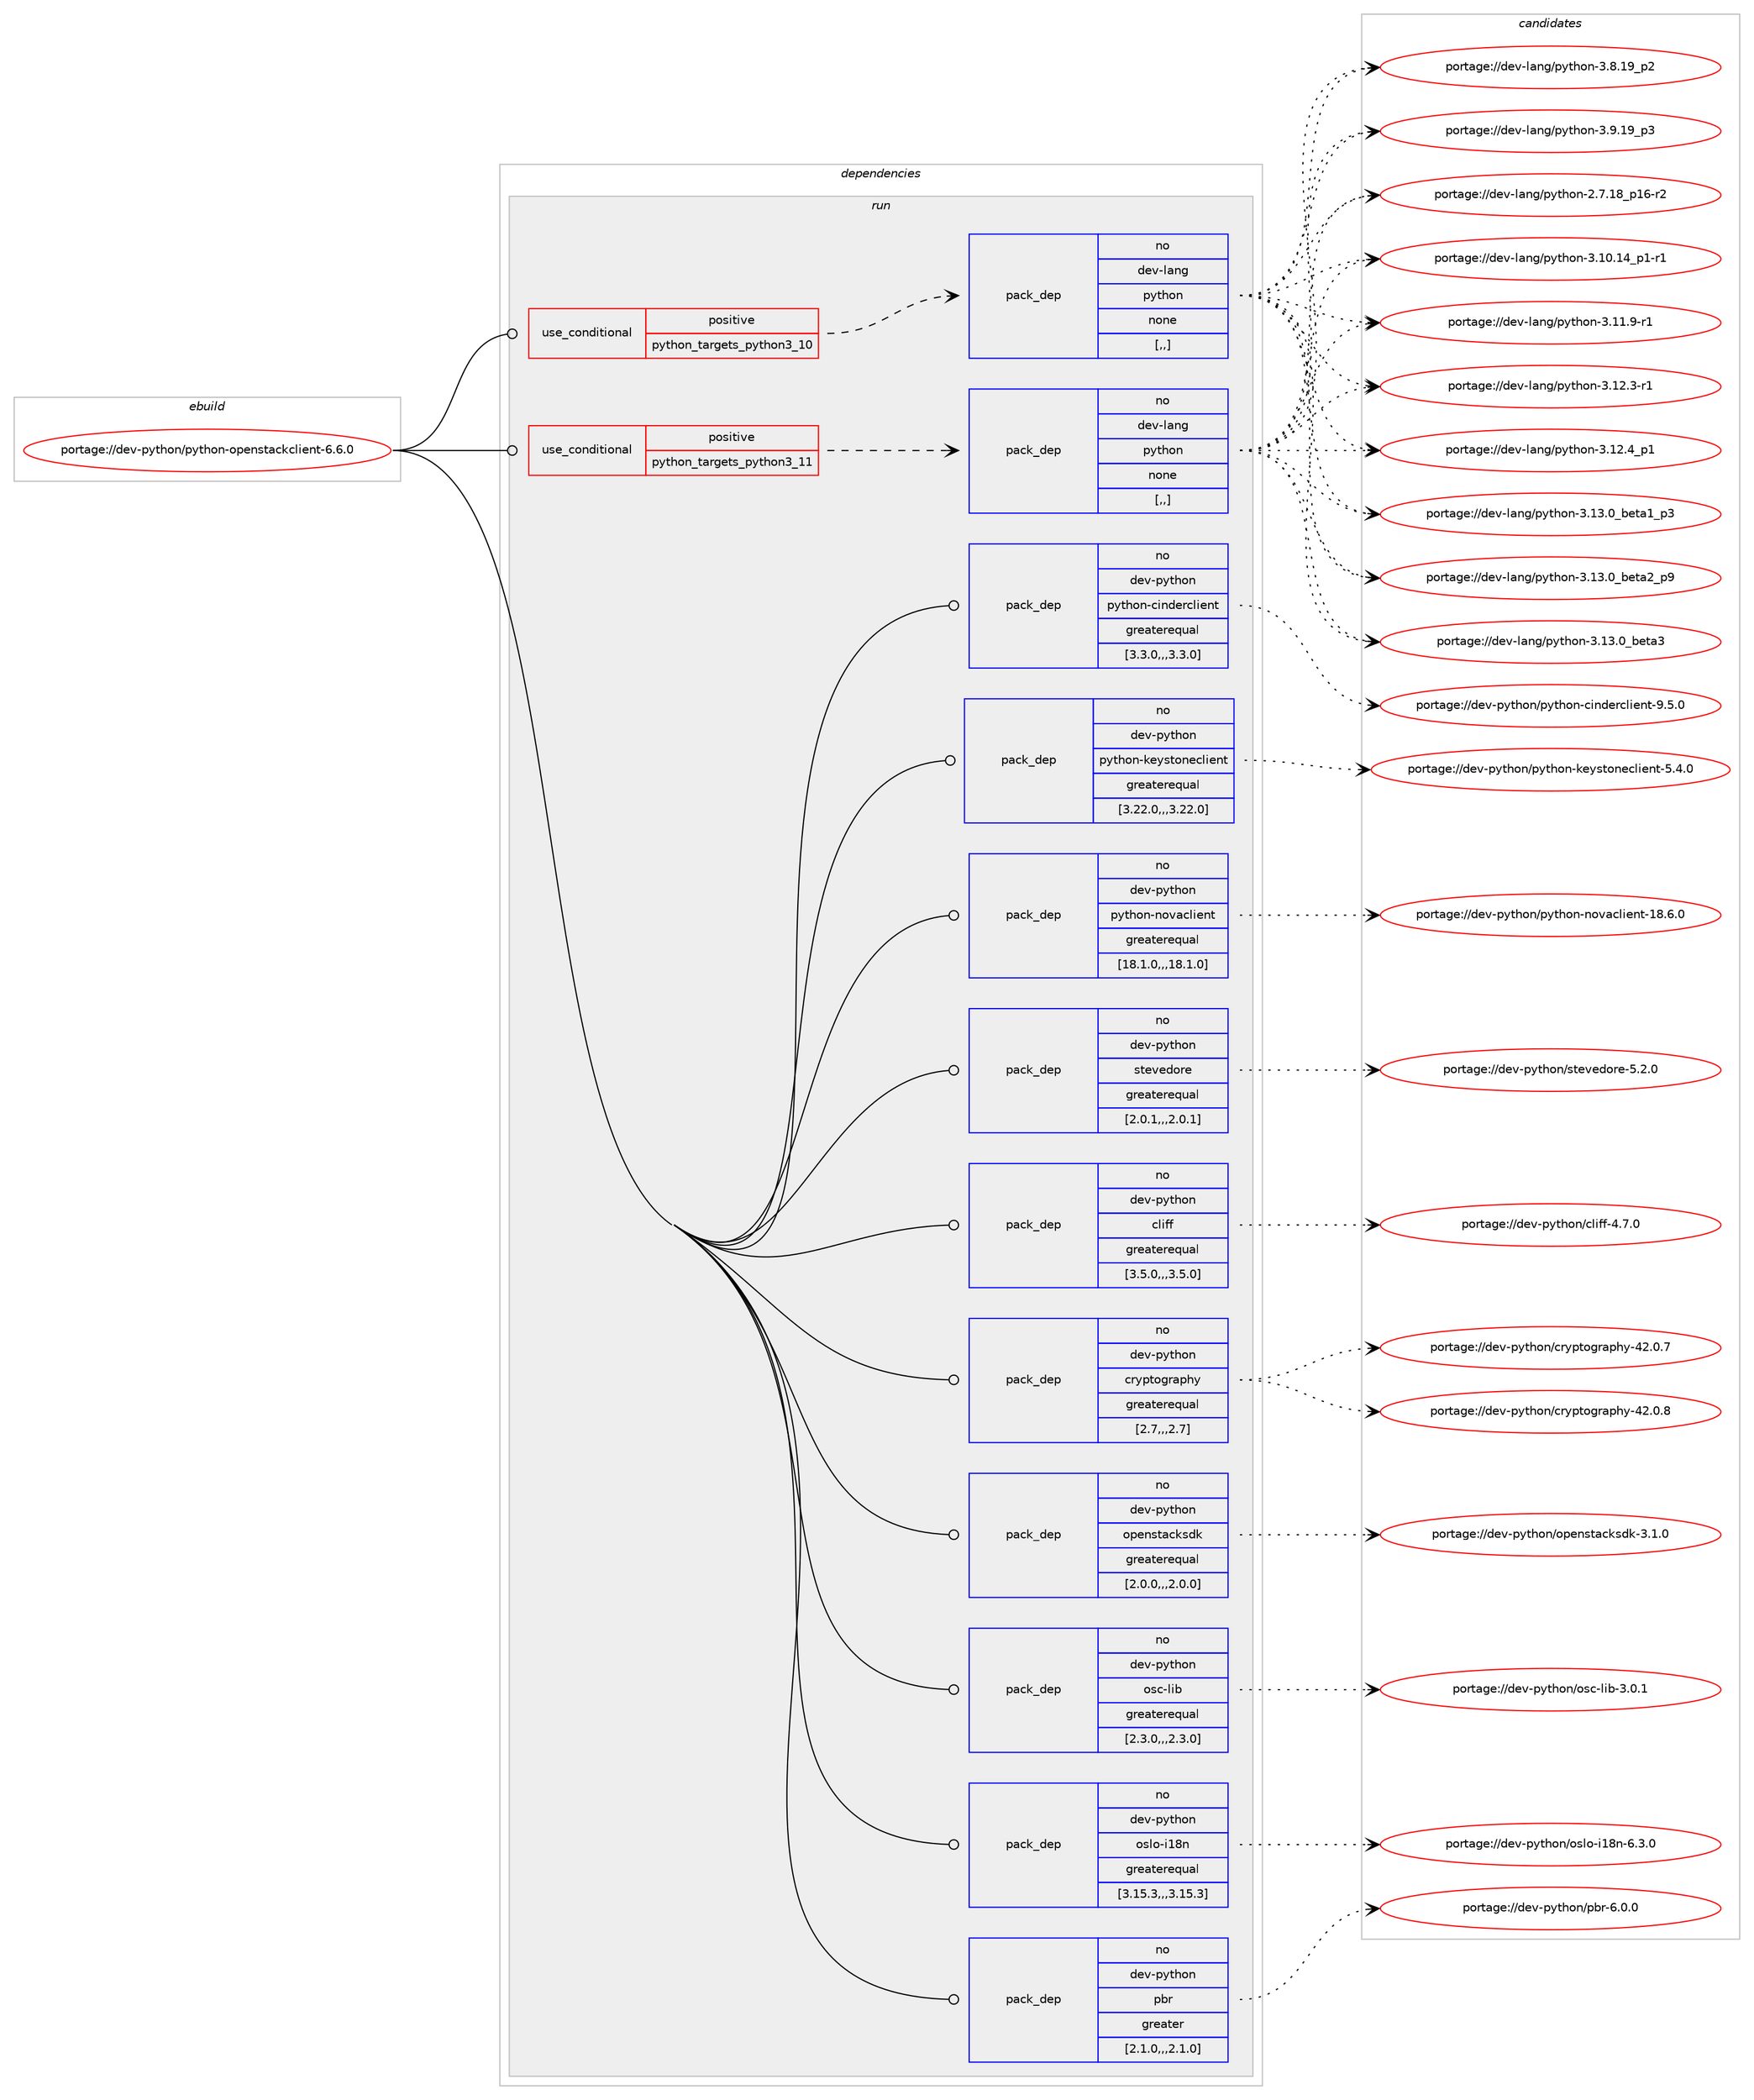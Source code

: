 digraph prolog {

# *************
# Graph options
# *************

newrank=true;
concentrate=true;
compound=true;
graph [rankdir=LR,fontname=Helvetica,fontsize=10,ranksep=1.5];#, ranksep=2.5, nodesep=0.2];
edge  [arrowhead=vee];
node  [fontname=Helvetica,fontsize=10];

# **********
# The ebuild
# **********

subgraph cluster_leftcol {
color=gray;
rank=same;
label=<<i>ebuild</i>>;
id [label="portage://dev-python/python-openstackclient-6.6.0", color=red, width=4, href="../dev-python/python-openstackclient-6.6.0.svg"];
}

# ****************
# The dependencies
# ****************

subgraph cluster_midcol {
color=gray;
label=<<i>dependencies</i>>;
subgraph cluster_compile {
fillcolor="#eeeeee";
style=filled;
label=<<i>compile</i>>;
}
subgraph cluster_compileandrun {
fillcolor="#eeeeee";
style=filled;
label=<<i>compile and run</i>>;
}
subgraph cluster_run {
fillcolor="#eeeeee";
style=filled;
label=<<i>run</i>>;
subgraph cond37123 {
dependency156256 [label=<<TABLE BORDER="0" CELLBORDER="1" CELLSPACING="0" CELLPADDING="4"><TR><TD ROWSPAN="3" CELLPADDING="10">use_conditional</TD></TR><TR><TD>positive</TD></TR><TR><TD>python_targets_python3_10</TD></TR></TABLE>>, shape=none, color=red];
subgraph pack117897 {
dependency156257 [label=<<TABLE BORDER="0" CELLBORDER="1" CELLSPACING="0" CELLPADDING="4" WIDTH="220"><TR><TD ROWSPAN="6" CELLPADDING="30">pack_dep</TD></TR><TR><TD WIDTH="110">no</TD></TR><TR><TD>dev-lang</TD></TR><TR><TD>python</TD></TR><TR><TD>none</TD></TR><TR><TD>[,,]</TD></TR></TABLE>>, shape=none, color=blue];
}
dependency156256:e -> dependency156257:w [weight=20,style="dashed",arrowhead="vee"];
}
id:e -> dependency156256:w [weight=20,style="solid",arrowhead="odot"];
subgraph cond37124 {
dependency156258 [label=<<TABLE BORDER="0" CELLBORDER="1" CELLSPACING="0" CELLPADDING="4"><TR><TD ROWSPAN="3" CELLPADDING="10">use_conditional</TD></TR><TR><TD>positive</TD></TR><TR><TD>python_targets_python3_11</TD></TR></TABLE>>, shape=none, color=red];
subgraph pack117898 {
dependency156259 [label=<<TABLE BORDER="0" CELLBORDER="1" CELLSPACING="0" CELLPADDING="4" WIDTH="220"><TR><TD ROWSPAN="6" CELLPADDING="30">pack_dep</TD></TR><TR><TD WIDTH="110">no</TD></TR><TR><TD>dev-lang</TD></TR><TR><TD>python</TD></TR><TR><TD>none</TD></TR><TR><TD>[,,]</TD></TR></TABLE>>, shape=none, color=blue];
}
dependency156258:e -> dependency156259:w [weight=20,style="dashed",arrowhead="vee"];
}
id:e -> dependency156258:w [weight=20,style="solid",arrowhead="odot"];
subgraph pack117899 {
dependency156260 [label=<<TABLE BORDER="0" CELLBORDER="1" CELLSPACING="0" CELLPADDING="4" WIDTH="220"><TR><TD ROWSPAN="6" CELLPADDING="30">pack_dep</TD></TR><TR><TD WIDTH="110">no</TD></TR><TR><TD>dev-python</TD></TR><TR><TD>cliff</TD></TR><TR><TD>greaterequal</TD></TR><TR><TD>[3.5.0,,,3.5.0]</TD></TR></TABLE>>, shape=none, color=blue];
}
id:e -> dependency156260:w [weight=20,style="solid",arrowhead="odot"];
subgraph pack117900 {
dependency156261 [label=<<TABLE BORDER="0" CELLBORDER="1" CELLSPACING="0" CELLPADDING="4" WIDTH="220"><TR><TD ROWSPAN="6" CELLPADDING="30">pack_dep</TD></TR><TR><TD WIDTH="110">no</TD></TR><TR><TD>dev-python</TD></TR><TR><TD>cryptography</TD></TR><TR><TD>greaterequal</TD></TR><TR><TD>[2.7,,,2.7]</TD></TR></TABLE>>, shape=none, color=blue];
}
id:e -> dependency156261:w [weight=20,style="solid",arrowhead="odot"];
subgraph pack117901 {
dependency156262 [label=<<TABLE BORDER="0" CELLBORDER="1" CELLSPACING="0" CELLPADDING="4" WIDTH="220"><TR><TD ROWSPAN="6" CELLPADDING="30">pack_dep</TD></TR><TR><TD WIDTH="110">no</TD></TR><TR><TD>dev-python</TD></TR><TR><TD>openstacksdk</TD></TR><TR><TD>greaterequal</TD></TR><TR><TD>[2.0.0,,,2.0.0]</TD></TR></TABLE>>, shape=none, color=blue];
}
id:e -> dependency156262:w [weight=20,style="solid",arrowhead="odot"];
subgraph pack117902 {
dependency156263 [label=<<TABLE BORDER="0" CELLBORDER="1" CELLSPACING="0" CELLPADDING="4" WIDTH="220"><TR><TD ROWSPAN="6" CELLPADDING="30">pack_dep</TD></TR><TR><TD WIDTH="110">no</TD></TR><TR><TD>dev-python</TD></TR><TR><TD>osc-lib</TD></TR><TR><TD>greaterequal</TD></TR><TR><TD>[2.3.0,,,2.3.0]</TD></TR></TABLE>>, shape=none, color=blue];
}
id:e -> dependency156263:w [weight=20,style="solid",arrowhead="odot"];
subgraph pack117903 {
dependency156264 [label=<<TABLE BORDER="0" CELLBORDER="1" CELLSPACING="0" CELLPADDING="4" WIDTH="220"><TR><TD ROWSPAN="6" CELLPADDING="30">pack_dep</TD></TR><TR><TD WIDTH="110">no</TD></TR><TR><TD>dev-python</TD></TR><TR><TD>oslo-i18n</TD></TR><TR><TD>greaterequal</TD></TR><TR><TD>[3.15.3,,,3.15.3]</TD></TR></TABLE>>, shape=none, color=blue];
}
id:e -> dependency156264:w [weight=20,style="solid",arrowhead="odot"];
subgraph pack117904 {
dependency156265 [label=<<TABLE BORDER="0" CELLBORDER="1" CELLSPACING="0" CELLPADDING="4" WIDTH="220"><TR><TD ROWSPAN="6" CELLPADDING="30">pack_dep</TD></TR><TR><TD WIDTH="110">no</TD></TR><TR><TD>dev-python</TD></TR><TR><TD>pbr</TD></TR><TR><TD>greater</TD></TR><TR><TD>[2.1.0,,,2.1.0]</TD></TR></TABLE>>, shape=none, color=blue];
}
id:e -> dependency156265:w [weight=20,style="solid",arrowhead="odot"];
subgraph pack117905 {
dependency156266 [label=<<TABLE BORDER="0" CELLBORDER="1" CELLSPACING="0" CELLPADDING="4" WIDTH="220"><TR><TD ROWSPAN="6" CELLPADDING="30">pack_dep</TD></TR><TR><TD WIDTH="110">no</TD></TR><TR><TD>dev-python</TD></TR><TR><TD>python-cinderclient</TD></TR><TR><TD>greaterequal</TD></TR><TR><TD>[3.3.0,,,3.3.0]</TD></TR></TABLE>>, shape=none, color=blue];
}
id:e -> dependency156266:w [weight=20,style="solid",arrowhead="odot"];
subgraph pack117906 {
dependency156267 [label=<<TABLE BORDER="0" CELLBORDER="1" CELLSPACING="0" CELLPADDING="4" WIDTH="220"><TR><TD ROWSPAN="6" CELLPADDING="30">pack_dep</TD></TR><TR><TD WIDTH="110">no</TD></TR><TR><TD>dev-python</TD></TR><TR><TD>python-keystoneclient</TD></TR><TR><TD>greaterequal</TD></TR><TR><TD>[3.22.0,,,3.22.0]</TD></TR></TABLE>>, shape=none, color=blue];
}
id:e -> dependency156267:w [weight=20,style="solid",arrowhead="odot"];
subgraph pack117907 {
dependency156268 [label=<<TABLE BORDER="0" CELLBORDER="1" CELLSPACING="0" CELLPADDING="4" WIDTH="220"><TR><TD ROWSPAN="6" CELLPADDING="30">pack_dep</TD></TR><TR><TD WIDTH="110">no</TD></TR><TR><TD>dev-python</TD></TR><TR><TD>python-novaclient</TD></TR><TR><TD>greaterequal</TD></TR><TR><TD>[18.1.0,,,18.1.0]</TD></TR></TABLE>>, shape=none, color=blue];
}
id:e -> dependency156268:w [weight=20,style="solid",arrowhead="odot"];
subgraph pack117908 {
dependency156269 [label=<<TABLE BORDER="0" CELLBORDER="1" CELLSPACING="0" CELLPADDING="4" WIDTH="220"><TR><TD ROWSPAN="6" CELLPADDING="30">pack_dep</TD></TR><TR><TD WIDTH="110">no</TD></TR><TR><TD>dev-python</TD></TR><TR><TD>stevedore</TD></TR><TR><TD>greaterequal</TD></TR><TR><TD>[2.0.1,,,2.0.1]</TD></TR></TABLE>>, shape=none, color=blue];
}
id:e -> dependency156269:w [weight=20,style="solid",arrowhead="odot"];
}
}

# **************
# The candidates
# **************

subgraph cluster_choices {
rank=same;
color=gray;
label=<<i>candidates</i>>;

subgraph choice117897 {
color=black;
nodesep=1;
choice100101118451089711010347112121116104111110455046554649569511249544511450 [label="portage://dev-lang/python-2.7.18_p16-r2", color=red, width=4,href="../dev-lang/python-2.7.18_p16-r2.svg"];
choice100101118451089711010347112121116104111110455146494846495295112494511449 [label="portage://dev-lang/python-3.10.14_p1-r1", color=red, width=4,href="../dev-lang/python-3.10.14_p1-r1.svg"];
choice100101118451089711010347112121116104111110455146494946574511449 [label="portage://dev-lang/python-3.11.9-r1", color=red, width=4,href="../dev-lang/python-3.11.9-r1.svg"];
choice100101118451089711010347112121116104111110455146495046514511449 [label="portage://dev-lang/python-3.12.3-r1", color=red, width=4,href="../dev-lang/python-3.12.3-r1.svg"];
choice100101118451089711010347112121116104111110455146495046529511249 [label="portage://dev-lang/python-3.12.4_p1", color=red, width=4,href="../dev-lang/python-3.12.4_p1.svg"];
choice10010111845108971101034711212111610411111045514649514648959810111697499511251 [label="portage://dev-lang/python-3.13.0_beta1_p3", color=red, width=4,href="../dev-lang/python-3.13.0_beta1_p3.svg"];
choice10010111845108971101034711212111610411111045514649514648959810111697509511257 [label="portage://dev-lang/python-3.13.0_beta2_p9", color=red, width=4,href="../dev-lang/python-3.13.0_beta2_p9.svg"];
choice1001011184510897110103471121211161041111104551464951464895981011169751 [label="portage://dev-lang/python-3.13.0_beta3", color=red, width=4,href="../dev-lang/python-3.13.0_beta3.svg"];
choice100101118451089711010347112121116104111110455146564649579511250 [label="portage://dev-lang/python-3.8.19_p2", color=red, width=4,href="../dev-lang/python-3.8.19_p2.svg"];
choice100101118451089711010347112121116104111110455146574649579511251 [label="portage://dev-lang/python-3.9.19_p3", color=red, width=4,href="../dev-lang/python-3.9.19_p3.svg"];
dependency156257:e -> choice100101118451089711010347112121116104111110455046554649569511249544511450:w [style=dotted,weight="100"];
dependency156257:e -> choice100101118451089711010347112121116104111110455146494846495295112494511449:w [style=dotted,weight="100"];
dependency156257:e -> choice100101118451089711010347112121116104111110455146494946574511449:w [style=dotted,weight="100"];
dependency156257:e -> choice100101118451089711010347112121116104111110455146495046514511449:w [style=dotted,weight="100"];
dependency156257:e -> choice100101118451089711010347112121116104111110455146495046529511249:w [style=dotted,weight="100"];
dependency156257:e -> choice10010111845108971101034711212111610411111045514649514648959810111697499511251:w [style=dotted,weight="100"];
dependency156257:e -> choice10010111845108971101034711212111610411111045514649514648959810111697509511257:w [style=dotted,weight="100"];
dependency156257:e -> choice1001011184510897110103471121211161041111104551464951464895981011169751:w [style=dotted,weight="100"];
dependency156257:e -> choice100101118451089711010347112121116104111110455146564649579511250:w [style=dotted,weight="100"];
dependency156257:e -> choice100101118451089711010347112121116104111110455146574649579511251:w [style=dotted,weight="100"];
}
subgraph choice117898 {
color=black;
nodesep=1;
choice100101118451089711010347112121116104111110455046554649569511249544511450 [label="portage://dev-lang/python-2.7.18_p16-r2", color=red, width=4,href="../dev-lang/python-2.7.18_p16-r2.svg"];
choice100101118451089711010347112121116104111110455146494846495295112494511449 [label="portage://dev-lang/python-3.10.14_p1-r1", color=red, width=4,href="../dev-lang/python-3.10.14_p1-r1.svg"];
choice100101118451089711010347112121116104111110455146494946574511449 [label="portage://dev-lang/python-3.11.9-r1", color=red, width=4,href="../dev-lang/python-3.11.9-r1.svg"];
choice100101118451089711010347112121116104111110455146495046514511449 [label="portage://dev-lang/python-3.12.3-r1", color=red, width=4,href="../dev-lang/python-3.12.3-r1.svg"];
choice100101118451089711010347112121116104111110455146495046529511249 [label="portage://dev-lang/python-3.12.4_p1", color=red, width=4,href="../dev-lang/python-3.12.4_p1.svg"];
choice10010111845108971101034711212111610411111045514649514648959810111697499511251 [label="portage://dev-lang/python-3.13.0_beta1_p3", color=red, width=4,href="../dev-lang/python-3.13.0_beta1_p3.svg"];
choice10010111845108971101034711212111610411111045514649514648959810111697509511257 [label="portage://dev-lang/python-3.13.0_beta2_p9", color=red, width=4,href="../dev-lang/python-3.13.0_beta2_p9.svg"];
choice1001011184510897110103471121211161041111104551464951464895981011169751 [label="portage://dev-lang/python-3.13.0_beta3", color=red, width=4,href="../dev-lang/python-3.13.0_beta3.svg"];
choice100101118451089711010347112121116104111110455146564649579511250 [label="portage://dev-lang/python-3.8.19_p2", color=red, width=4,href="../dev-lang/python-3.8.19_p2.svg"];
choice100101118451089711010347112121116104111110455146574649579511251 [label="portage://dev-lang/python-3.9.19_p3", color=red, width=4,href="../dev-lang/python-3.9.19_p3.svg"];
dependency156259:e -> choice100101118451089711010347112121116104111110455046554649569511249544511450:w [style=dotted,weight="100"];
dependency156259:e -> choice100101118451089711010347112121116104111110455146494846495295112494511449:w [style=dotted,weight="100"];
dependency156259:e -> choice100101118451089711010347112121116104111110455146494946574511449:w [style=dotted,weight="100"];
dependency156259:e -> choice100101118451089711010347112121116104111110455146495046514511449:w [style=dotted,weight="100"];
dependency156259:e -> choice100101118451089711010347112121116104111110455146495046529511249:w [style=dotted,weight="100"];
dependency156259:e -> choice10010111845108971101034711212111610411111045514649514648959810111697499511251:w [style=dotted,weight="100"];
dependency156259:e -> choice10010111845108971101034711212111610411111045514649514648959810111697509511257:w [style=dotted,weight="100"];
dependency156259:e -> choice1001011184510897110103471121211161041111104551464951464895981011169751:w [style=dotted,weight="100"];
dependency156259:e -> choice100101118451089711010347112121116104111110455146564649579511250:w [style=dotted,weight="100"];
dependency156259:e -> choice100101118451089711010347112121116104111110455146574649579511251:w [style=dotted,weight="100"];
}
subgraph choice117899 {
color=black;
nodesep=1;
choice100101118451121211161041111104799108105102102455246554648 [label="portage://dev-python/cliff-4.7.0", color=red, width=4,href="../dev-python/cliff-4.7.0.svg"];
dependency156260:e -> choice100101118451121211161041111104799108105102102455246554648:w [style=dotted,weight="100"];
}
subgraph choice117900 {
color=black;
nodesep=1;
choice1001011184511212111610411111047991141211121161111031149711210412145525046484655 [label="portage://dev-python/cryptography-42.0.7", color=red, width=4,href="../dev-python/cryptography-42.0.7.svg"];
choice1001011184511212111610411111047991141211121161111031149711210412145525046484656 [label="portage://dev-python/cryptography-42.0.8", color=red, width=4,href="../dev-python/cryptography-42.0.8.svg"];
dependency156261:e -> choice1001011184511212111610411111047991141211121161111031149711210412145525046484655:w [style=dotted,weight="100"];
dependency156261:e -> choice1001011184511212111610411111047991141211121161111031149711210412145525046484656:w [style=dotted,weight="100"];
}
subgraph choice117901 {
color=black;
nodesep=1;
choice10010111845112121116104111110471111121011101151169799107115100107455146494648 [label="portage://dev-python/openstacksdk-3.1.0", color=red, width=4,href="../dev-python/openstacksdk-3.1.0.svg"];
dependency156262:e -> choice10010111845112121116104111110471111121011101151169799107115100107455146494648:w [style=dotted,weight="100"];
}
subgraph choice117902 {
color=black;
nodesep=1;
choice1001011184511212111610411111047111115994510810598455146484649 [label="portage://dev-python/osc-lib-3.0.1", color=red, width=4,href="../dev-python/osc-lib-3.0.1.svg"];
dependency156263:e -> choice1001011184511212111610411111047111115994510810598455146484649:w [style=dotted,weight="100"];
}
subgraph choice117903 {
color=black;
nodesep=1;
choice1001011184511212111610411111047111115108111451054956110455446514648 [label="portage://dev-python/oslo-i18n-6.3.0", color=red, width=4,href="../dev-python/oslo-i18n-6.3.0.svg"];
dependency156264:e -> choice1001011184511212111610411111047111115108111451054956110455446514648:w [style=dotted,weight="100"];
}
subgraph choice117904 {
color=black;
nodesep=1;
choice100101118451121211161041111104711298114455446484648 [label="portage://dev-python/pbr-6.0.0", color=red, width=4,href="../dev-python/pbr-6.0.0.svg"];
dependency156265:e -> choice100101118451121211161041111104711298114455446484648:w [style=dotted,weight="100"];
}
subgraph choice117905 {
color=black;
nodesep=1;
choice1001011184511212111610411111047112121116104111110459910511010010111499108105101110116455746534648 [label="portage://dev-python/python-cinderclient-9.5.0", color=red, width=4,href="../dev-python/python-cinderclient-9.5.0.svg"];
dependency156266:e -> choice1001011184511212111610411111047112121116104111110459910511010010111499108105101110116455746534648:w [style=dotted,weight="100"];
}
subgraph choice117906 {
color=black;
nodesep=1;
choice10010111845112121116104111110471121211161041111104510710112111511611111010199108105101110116455346524648 [label="portage://dev-python/python-keystoneclient-5.4.0", color=red, width=4,href="../dev-python/python-keystoneclient-5.4.0.svg"];
dependency156267:e -> choice10010111845112121116104111110471121211161041111104510710112111511611111010199108105101110116455346524648:w [style=dotted,weight="100"];
}
subgraph choice117907 {
color=black;
nodesep=1;
choice100101118451121211161041111104711212111610411111045110111118979910810510111011645495646544648 [label="portage://dev-python/python-novaclient-18.6.0", color=red, width=4,href="../dev-python/python-novaclient-18.6.0.svg"];
dependency156268:e -> choice100101118451121211161041111104711212111610411111045110111118979910810510111011645495646544648:w [style=dotted,weight="100"];
}
subgraph choice117908 {
color=black;
nodesep=1;
choice1001011184511212111610411111047115116101118101100111114101455346504648 [label="portage://dev-python/stevedore-5.2.0", color=red, width=4,href="../dev-python/stevedore-5.2.0.svg"];
dependency156269:e -> choice1001011184511212111610411111047115116101118101100111114101455346504648:w [style=dotted,weight="100"];
}
}

}
